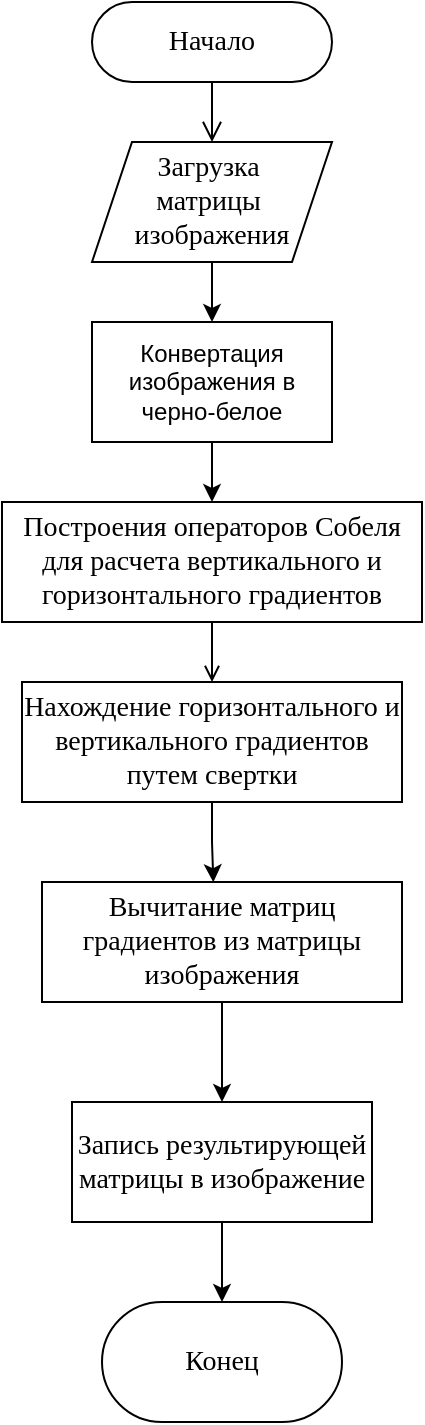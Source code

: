 <mxfile version="24.4.13" type="device">
  <diagram id="C5RBs43oDa-KdzZeNtuy" name="Page-1">
    <mxGraphModel dx="373" dy="502" grid="1" gridSize="10" guides="1" tooltips="1" connect="1" arrows="1" fold="1" page="1" pageScale="1" pageWidth="827" pageHeight="1169" math="0" shadow="0">
      <root>
        <mxCell id="WIyWlLk6GJQsqaUBKTNV-0" />
        <mxCell id="WIyWlLk6GJQsqaUBKTNV-1" parent="WIyWlLk6GJQsqaUBKTNV-0" />
        <mxCell id="E3qdxqF5XXpndJxfMIlY-0" value="" style="rounded=0;html=1;jettySize=auto;orthogonalLoop=1;fontSize=14;endArrow=open;endFill=0;endSize=8;strokeWidth=1;shadow=0;labelBackgroundColor=none;edgeStyle=orthogonalEdgeStyle;entryX=0.5;entryY=0;entryDx=0;entryDy=0;fontFamily=Times New Roman;" parent="WIyWlLk6GJQsqaUBKTNV-1" source="E3qdxqF5XXpndJxfMIlY-1" target="E3qdxqF5XXpndJxfMIlY-3" edge="1">
          <mxGeometry relative="1" as="geometry">
            <mxPoint x="225" y="300" as="targetPoint" />
          </mxGeometry>
        </mxCell>
        <mxCell id="E3qdxqF5XXpndJxfMIlY-1" value="Начало" style="rounded=1;whiteSpace=wrap;html=1;fontSize=14;glass=0;strokeWidth=1;shadow=0;arcSize=50;fontFamily=Times New Roman;" parent="WIyWlLk6GJQsqaUBKTNV-1" vertex="1">
          <mxGeometry x="165" y="210" width="120" height="40" as="geometry" />
        </mxCell>
        <mxCell id="E3qdxqF5XXpndJxfMIlY-2" style="edgeStyle=orthogonalEdgeStyle;rounded=0;orthogonalLoop=1;jettySize=auto;html=1;entryX=0.5;entryY=0;entryDx=0;entryDy=0;" parent="WIyWlLk6GJQsqaUBKTNV-1" source="E3qdxqF5XXpndJxfMIlY-3" target="E3qdxqF5XXpndJxfMIlY-20" edge="1">
          <mxGeometry relative="1" as="geometry" />
        </mxCell>
        <mxCell id="E3qdxqF5XXpndJxfMIlY-3" value="Загрузка&amp;nbsp;&lt;div style=&quot;font-size: 14px;&quot;&gt;матрицы&amp;nbsp;&lt;/div&gt;&lt;div style=&quot;font-size: 14px;&quot;&gt;изображения&lt;/div&gt;" style="shape=parallelogram;perimeter=parallelogramPerimeter;whiteSpace=wrap;html=1;fixedSize=1;fontFamily=Times New Roman;fontSize=14;" parent="WIyWlLk6GJQsqaUBKTNV-1" vertex="1">
          <mxGeometry x="165" y="280" width="120" height="60" as="geometry" />
        </mxCell>
        <mxCell id="E3qdxqF5XXpndJxfMIlY-4" value="" style="edgeStyle=orthogonalEdgeStyle;rounded=0;orthogonalLoop=1;jettySize=auto;html=1;endArrow=open;endFill=0;" parent="WIyWlLk6GJQsqaUBKTNV-1" source="E3qdxqF5XXpndJxfMIlY-5" target="E3qdxqF5XXpndJxfMIlY-7" edge="1">
          <mxGeometry relative="1" as="geometry" />
        </mxCell>
        <mxCell id="E3qdxqF5XXpndJxfMIlY-5" value="Построения операторов Собеля для расчета вертикального и горизонтального градиентов" style="rounded=0;whiteSpace=wrap;html=1;fontFamily=Times New Roman;fontSize=14;" parent="WIyWlLk6GJQsqaUBKTNV-1" vertex="1">
          <mxGeometry x="120" y="460" width="210" height="60" as="geometry" />
        </mxCell>
        <mxCell id="E3qdxqF5XXpndJxfMIlY-6" value="" style="edgeStyle=orthogonalEdgeStyle;rounded=0;orthogonalLoop=1;jettySize=auto;html=1;entryX=0.476;entryY=0.002;entryDx=0;entryDy=0;entryPerimeter=0;" parent="WIyWlLk6GJQsqaUBKTNV-1" source="E3qdxqF5XXpndJxfMIlY-7" target="E3qdxqF5XXpndJxfMIlY-10" edge="1">
          <mxGeometry relative="1" as="geometry">
            <Array as="points" />
          </mxGeometry>
        </mxCell>
        <mxCell id="E3qdxqF5XXpndJxfMIlY-7" value="Нахождение горизонтального и вертикального градиентов путем свертки" style="whiteSpace=wrap;html=1;fontSize=14;fontFamily=Times New Roman;rounded=0;" parent="WIyWlLk6GJQsqaUBKTNV-1" vertex="1">
          <mxGeometry x="130" y="550" width="190" height="60" as="geometry" />
        </mxCell>
        <mxCell id="E3qdxqF5XXpndJxfMIlY-8" value="Конец" style="rounded=1;whiteSpace=wrap;html=1;arcSize=50;fontFamily=Times New Roman;fontSize=14;" parent="WIyWlLk6GJQsqaUBKTNV-1" vertex="1">
          <mxGeometry x="170" y="860" width="120" height="60" as="geometry" />
        </mxCell>
        <mxCell id="E3qdxqF5XXpndJxfMIlY-24" style="edgeStyle=orthogonalEdgeStyle;rounded=0;orthogonalLoop=1;jettySize=auto;html=1;entryX=0.5;entryY=0;entryDx=0;entryDy=0;" parent="WIyWlLk6GJQsqaUBKTNV-1" source="E3qdxqF5XXpndJxfMIlY-10" target="E3qdxqF5XXpndJxfMIlY-22" edge="1">
          <mxGeometry relative="1" as="geometry" />
        </mxCell>
        <mxCell id="E3qdxqF5XXpndJxfMIlY-10" value="Вычитание матриц градиентов из матрицы изображения" style="whiteSpace=wrap;html=1;fontSize=14;fontFamily=Times New Roman;rounded=0;" parent="WIyWlLk6GJQsqaUBKTNV-1" vertex="1">
          <mxGeometry x="140" y="650" width="180" height="60" as="geometry" />
        </mxCell>
        <mxCell id="E3qdxqF5XXpndJxfMIlY-19" style="edgeStyle=orthogonalEdgeStyle;rounded=0;orthogonalLoop=1;jettySize=auto;html=1;entryX=0.5;entryY=0;entryDx=0;entryDy=0;" parent="WIyWlLk6GJQsqaUBKTNV-1" source="E3qdxqF5XXpndJxfMIlY-20" target="E3qdxqF5XXpndJxfMIlY-5" edge="1">
          <mxGeometry relative="1" as="geometry" />
        </mxCell>
        <mxCell id="E3qdxqF5XXpndJxfMIlY-20" value="Конвертация изображения в черно-белое" style="rounded=0;whiteSpace=wrap;html=1;" parent="WIyWlLk6GJQsqaUBKTNV-1" vertex="1">
          <mxGeometry x="165" y="370" width="120" height="60" as="geometry" />
        </mxCell>
        <mxCell id="E3qdxqF5XXpndJxfMIlY-21" style="edgeStyle=orthogonalEdgeStyle;rounded=0;orthogonalLoop=1;jettySize=auto;html=1;entryX=0.5;entryY=0;entryDx=0;entryDy=0;" parent="WIyWlLk6GJQsqaUBKTNV-1" source="E3qdxqF5XXpndJxfMIlY-22" target="E3qdxqF5XXpndJxfMIlY-8" edge="1">
          <mxGeometry relative="1" as="geometry" />
        </mxCell>
        <mxCell id="E3qdxqF5XXpndJxfMIlY-22" value="Запись результирующей матрицы в изображение" style="whiteSpace=wrap;html=1;fontSize=14;fontFamily=Times New Roman;rounded=0;" parent="WIyWlLk6GJQsqaUBKTNV-1" vertex="1">
          <mxGeometry x="155" y="760" width="150" height="60" as="geometry" />
        </mxCell>
      </root>
    </mxGraphModel>
  </diagram>
</mxfile>
